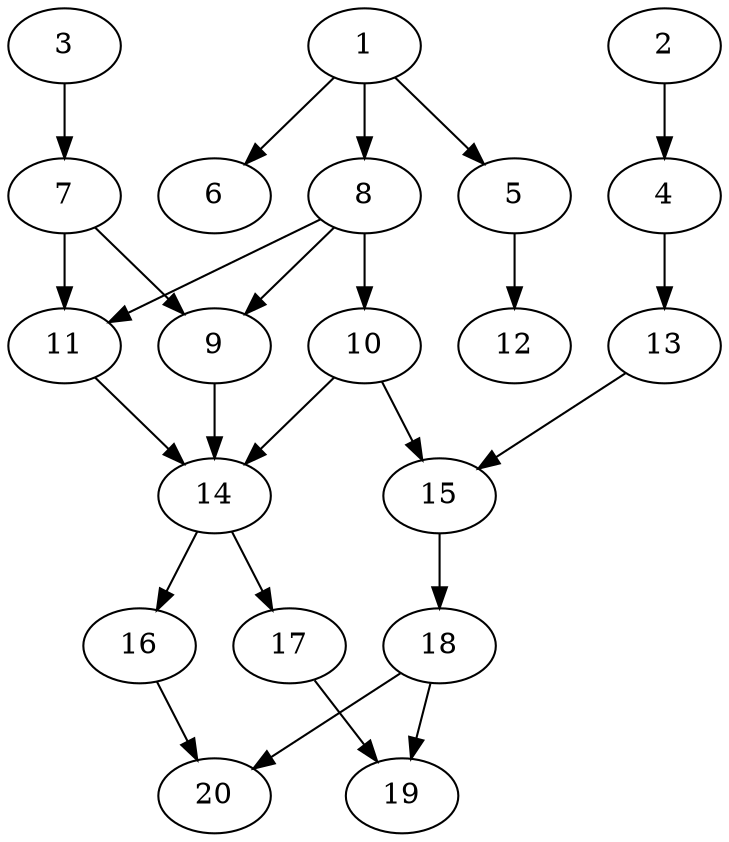 // DAG automatically generated by daggen at Wed Jul 24 22:10:09 2019
// ./daggen --dot -n 20 --ccr 0.5 --fat 0.5 --regular 0.5 --density 0.5 --mindata 5242880 --maxdata 52428800 
digraph G {
  1 [size="19638272", alpha="0.10", expect_size="9819136"] 
  1 -> 5 [size ="9819136"]
  1 -> 6 [size ="9819136"]
  1 -> 8 [size ="9819136"]
  2 [size="47527936", alpha="0.04", expect_size="23763968"] 
  2 -> 4 [size ="23763968"]
  3 [size="60682240", alpha="0.02", expect_size="30341120"] 
  3 -> 7 [size ="30341120"]
  4 [size="53755904", alpha="0.04", expect_size="26877952"] 
  4 -> 13 [size ="26877952"]
  5 [size="59912192", alpha="0.10", expect_size="29956096"] 
  5 -> 12 [size ="29956096"]
  6 [size="101580800", alpha="0.02", expect_size="50790400"] 
  7 [size="78276608", alpha="0.20", expect_size="39138304"] 
  7 -> 9 [size ="39138304"]
  7 -> 11 [size ="39138304"]
  8 [size="85805056", alpha="0.13", expect_size="42902528"] 
  8 -> 9 [size ="42902528"]
  8 -> 10 [size ="42902528"]
  8 -> 11 [size ="42902528"]
  9 [size="51023872", alpha="0.10", expect_size="25511936"] 
  9 -> 14 [size ="25511936"]
  10 [size="30144512", alpha="0.16", expect_size="15072256"] 
  10 -> 14 [size ="15072256"]
  10 -> 15 [size ="15072256"]
  11 [size="34254848", alpha="0.10", expect_size="17127424"] 
  11 -> 14 [size ="17127424"]
  12 [size="83599360", alpha="0.02", expect_size="41799680"] 
  13 [size="103145472", alpha="0.04", expect_size="51572736"] 
  13 -> 15 [size ="51572736"]
  14 [size="17084416", alpha="0.08", expect_size="8542208"] 
  14 -> 16 [size ="8542208"]
  14 -> 17 [size ="8542208"]
  15 [size="37120000", alpha="0.16", expect_size="18560000"] 
  15 -> 18 [size ="18560000"]
  16 [size="86421504", alpha="0.10", expect_size="43210752"] 
  16 -> 20 [size ="43210752"]
  17 [size="94773248", alpha="0.05", expect_size="47386624"] 
  17 -> 19 [size ="47386624"]
  18 [size="93112320", alpha="0.15", expect_size="46556160"] 
  18 -> 19 [size ="46556160"]
  18 -> 20 [size ="46556160"]
  19 [size="59754496", alpha="0.15", expect_size="29877248"] 
  20 [size="14589952", alpha="0.17", expect_size="7294976"] 
}
